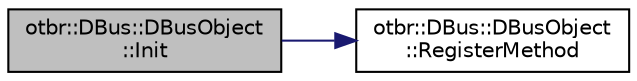 digraph "otbr::DBus::DBusObject::Init"
{
  edge [fontname="Helvetica",fontsize="10",labelfontname="Helvetica",labelfontsize="10"];
  node [fontname="Helvetica",fontsize="10",shape=record];
  rankdir="LR";
  Node2 [label="otbr::DBus::DBusObject\l::Init",height=0.2,width=0.4,color="black", fillcolor="grey75", style="filled", fontcolor="black"];
  Node2 -> Node3 [color="midnightblue",fontsize="10",style="solid",fontname="Helvetica"];
  Node3 [label="otbr::DBus::DBusObject\l::RegisterMethod",height=0.2,width=0.4,color="black", fillcolor="white", style="filled",URL="$da/d4d/classotbr_1_1DBus_1_1DBusObject.html#a260123f74ab6d1781ad12966c774ba53",tooltip="This method registers the method handler. "];
}
